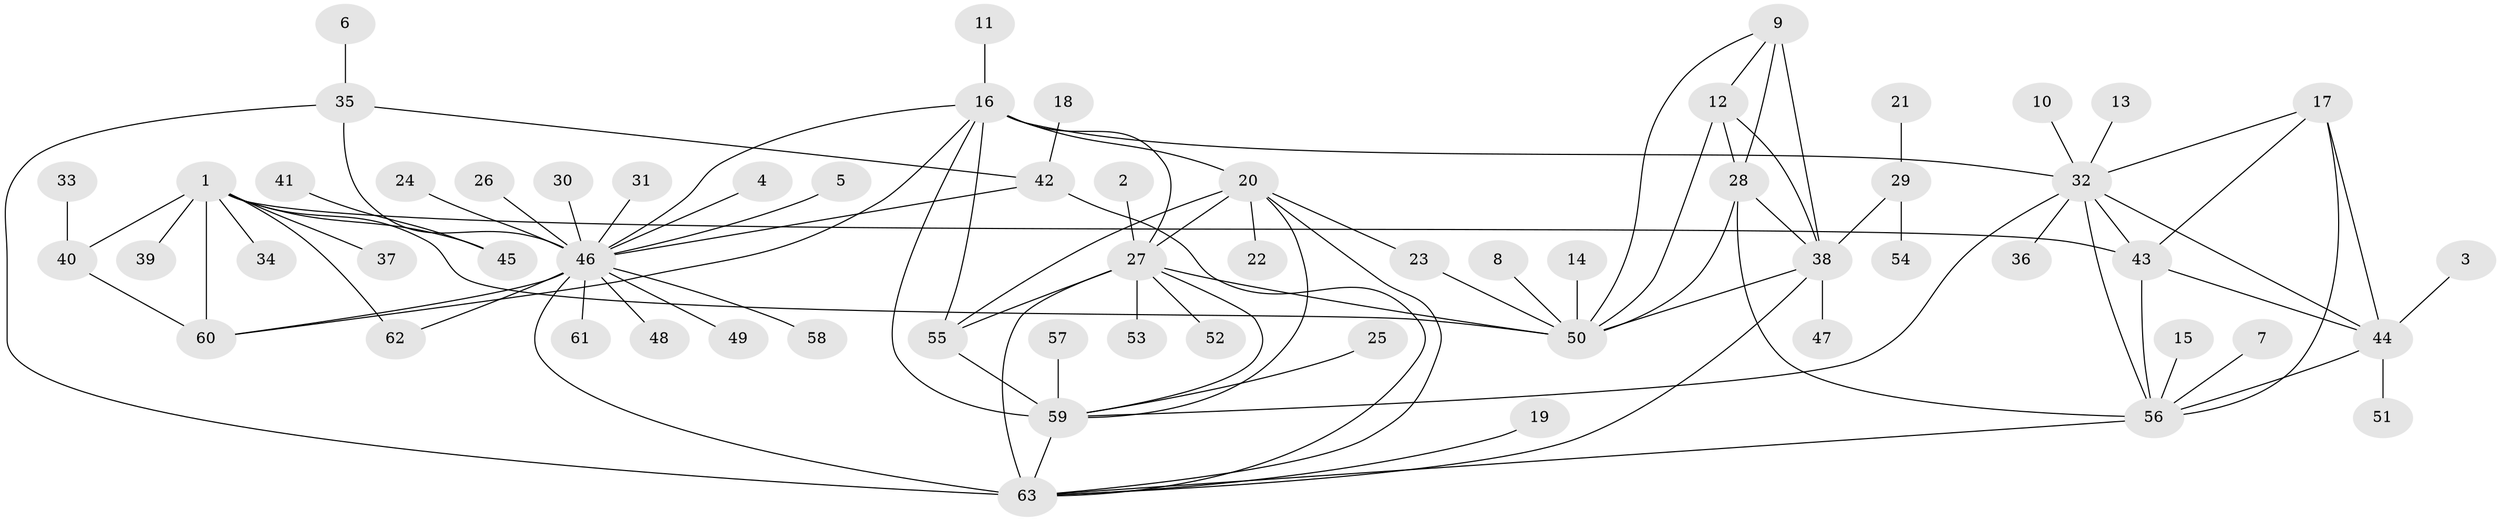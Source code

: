 // original degree distribution, {7: 0.06504065040650407, 8: 0.056910569105691054, 5: 0.008130081300813009, 10: 0.032520325203252036, 9: 0.008130081300813009, 6: 0.032520325203252036, 13: 0.008130081300813009, 12: 0.008130081300813009, 11: 0.024390243902439025, 1: 0.5853658536585366, 4: 0.024390243902439025, 2: 0.13008130081300814, 3: 0.016260162601626018}
// Generated by graph-tools (version 1.1) at 2025/26/03/09/25 03:26:40]
// undirected, 63 vertices, 96 edges
graph export_dot {
graph [start="1"]
  node [color=gray90,style=filled];
  1;
  2;
  3;
  4;
  5;
  6;
  7;
  8;
  9;
  10;
  11;
  12;
  13;
  14;
  15;
  16;
  17;
  18;
  19;
  20;
  21;
  22;
  23;
  24;
  25;
  26;
  27;
  28;
  29;
  30;
  31;
  32;
  33;
  34;
  35;
  36;
  37;
  38;
  39;
  40;
  41;
  42;
  43;
  44;
  45;
  46;
  47;
  48;
  49;
  50;
  51;
  52;
  53;
  54;
  55;
  56;
  57;
  58;
  59;
  60;
  61;
  62;
  63;
  1 -- 34 [weight=1.0];
  1 -- 37 [weight=1.0];
  1 -- 39 [weight=1.0];
  1 -- 40 [weight=3.0];
  1 -- 43 [weight=1.0];
  1 -- 45 [weight=1.0];
  1 -- 50 [weight=1.0];
  1 -- 60 [weight=6.0];
  1 -- 62 [weight=1.0];
  2 -- 27 [weight=1.0];
  3 -- 44 [weight=1.0];
  4 -- 46 [weight=1.0];
  5 -- 46 [weight=1.0];
  6 -- 35 [weight=1.0];
  7 -- 56 [weight=1.0];
  8 -- 50 [weight=1.0];
  9 -- 12 [weight=1.0];
  9 -- 28 [weight=2.0];
  9 -- 38 [weight=1.0];
  9 -- 50 [weight=1.0];
  10 -- 32 [weight=1.0];
  11 -- 16 [weight=1.0];
  12 -- 28 [weight=2.0];
  12 -- 38 [weight=1.0];
  12 -- 50 [weight=1.0];
  13 -- 32 [weight=1.0];
  14 -- 50 [weight=1.0];
  15 -- 56 [weight=1.0];
  16 -- 20 [weight=1.0];
  16 -- 27 [weight=1.0];
  16 -- 32 [weight=1.0];
  16 -- 46 [weight=1.0];
  16 -- 55 [weight=2.0];
  16 -- 59 [weight=1.0];
  16 -- 60 [weight=1.0];
  17 -- 32 [weight=1.0];
  17 -- 43 [weight=1.0];
  17 -- 44 [weight=1.0];
  17 -- 56 [weight=2.0];
  18 -- 42 [weight=1.0];
  19 -- 63 [weight=1.0];
  20 -- 22 [weight=1.0];
  20 -- 23 [weight=1.0];
  20 -- 27 [weight=1.0];
  20 -- 55 [weight=2.0];
  20 -- 59 [weight=1.0];
  20 -- 63 [weight=1.0];
  21 -- 29 [weight=1.0];
  23 -- 50 [weight=1.0];
  24 -- 46 [weight=1.0];
  25 -- 59 [weight=1.0];
  26 -- 46 [weight=1.0];
  27 -- 50 [weight=2.0];
  27 -- 52 [weight=1.0];
  27 -- 53 [weight=1.0];
  27 -- 55 [weight=2.0];
  27 -- 59 [weight=1.0];
  27 -- 63 [weight=1.0];
  28 -- 38 [weight=2.0];
  28 -- 50 [weight=2.0];
  28 -- 56 [weight=1.0];
  29 -- 38 [weight=1.0];
  29 -- 54 [weight=1.0];
  30 -- 46 [weight=1.0];
  31 -- 46 [weight=1.0];
  32 -- 36 [weight=1.0];
  32 -- 43 [weight=1.0];
  32 -- 44 [weight=1.0];
  32 -- 56 [weight=2.0];
  32 -- 59 [weight=1.0];
  33 -- 40 [weight=1.0];
  35 -- 42 [weight=1.0];
  35 -- 46 [weight=2.0];
  35 -- 63 [weight=2.0];
  38 -- 47 [weight=1.0];
  38 -- 50 [weight=1.0];
  38 -- 63 [weight=1.0];
  40 -- 60 [weight=2.0];
  41 -- 45 [weight=1.0];
  42 -- 46 [weight=2.0];
  42 -- 63 [weight=2.0];
  43 -- 44 [weight=1.0];
  43 -- 56 [weight=2.0];
  44 -- 51 [weight=1.0];
  44 -- 56 [weight=2.0];
  46 -- 48 [weight=1.0];
  46 -- 49 [weight=1.0];
  46 -- 58 [weight=1.0];
  46 -- 60 [weight=1.0];
  46 -- 61 [weight=1.0];
  46 -- 62 [weight=1.0];
  46 -- 63 [weight=4.0];
  55 -- 59 [weight=2.0];
  56 -- 63 [weight=1.0];
  57 -- 59 [weight=1.0];
  59 -- 63 [weight=1.0];
}
